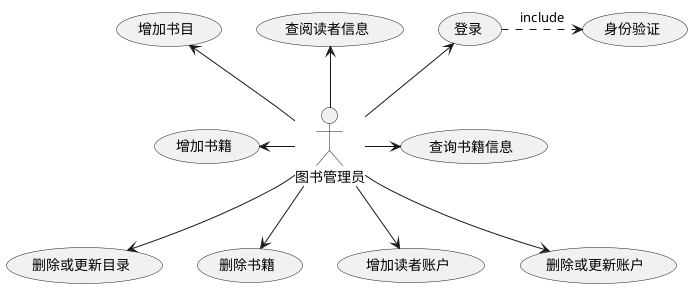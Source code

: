@startuml

:图书管理员: -up-> (登录)
:图书管理员: -up-> (查阅读者信息)
:图书管理员: -right-> (查询书籍信息)
:图书管理员: -down-> (删除或更新目录)
:图书管理员: -up-> (增加书目)
:图书管理员: -left-> (增加书籍)
:图书管理员: -down-> (删除书籍)
:图书管理员: -down-> (增加读者账户)
:图书管理员: -down-> (删除或更新账户)
(登录) .>(身份验证) : include
@enduml